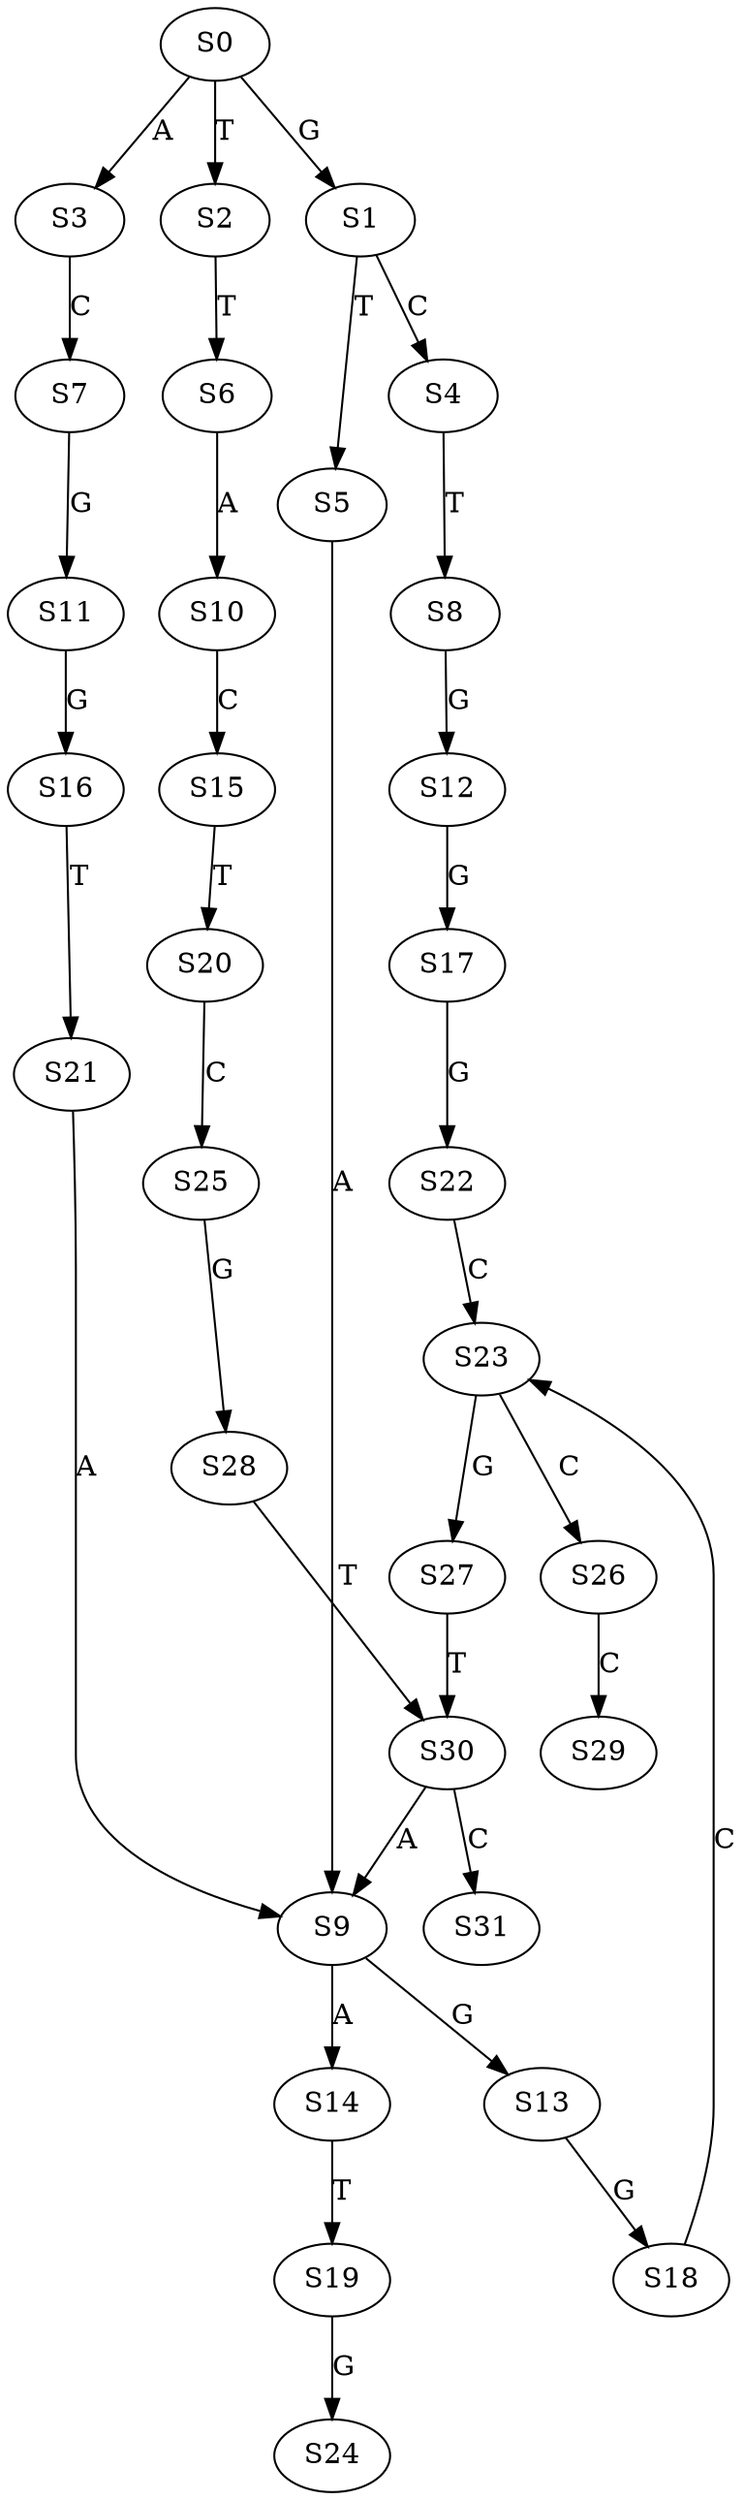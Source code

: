 strict digraph  {
	S0 -> S1 [ label = G ];
	S0 -> S2 [ label = T ];
	S0 -> S3 [ label = A ];
	S1 -> S4 [ label = C ];
	S1 -> S5 [ label = T ];
	S2 -> S6 [ label = T ];
	S3 -> S7 [ label = C ];
	S4 -> S8 [ label = T ];
	S5 -> S9 [ label = A ];
	S6 -> S10 [ label = A ];
	S7 -> S11 [ label = G ];
	S8 -> S12 [ label = G ];
	S9 -> S13 [ label = G ];
	S9 -> S14 [ label = A ];
	S10 -> S15 [ label = C ];
	S11 -> S16 [ label = G ];
	S12 -> S17 [ label = G ];
	S13 -> S18 [ label = G ];
	S14 -> S19 [ label = T ];
	S15 -> S20 [ label = T ];
	S16 -> S21 [ label = T ];
	S17 -> S22 [ label = G ];
	S18 -> S23 [ label = C ];
	S19 -> S24 [ label = G ];
	S20 -> S25 [ label = C ];
	S21 -> S9 [ label = A ];
	S22 -> S23 [ label = C ];
	S23 -> S26 [ label = C ];
	S23 -> S27 [ label = G ];
	S25 -> S28 [ label = G ];
	S26 -> S29 [ label = C ];
	S27 -> S30 [ label = T ];
	S28 -> S30 [ label = T ];
	S30 -> S9 [ label = A ];
	S30 -> S31 [ label = C ];
}
